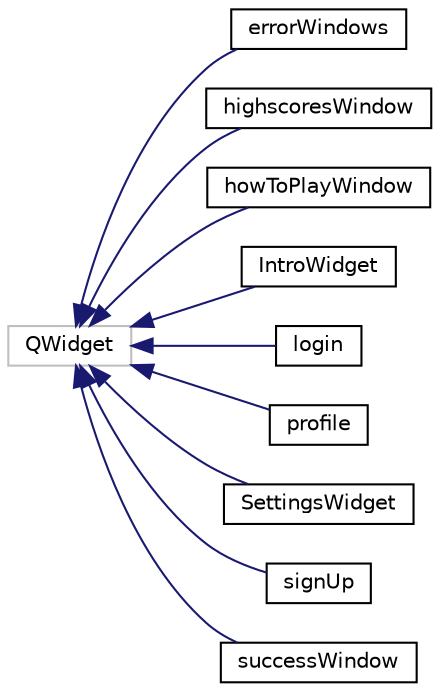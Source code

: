 digraph "Graphical Class Hierarchy"
{
  edge [fontname="Helvetica",fontsize="10",labelfontname="Helvetica",labelfontsize="10"];
  node [fontname="Helvetica",fontsize="10",shape=record];
  rankdir="LR";
  Node1 [label="QWidget",height=0.2,width=0.4,color="grey75", fillcolor="white", style="filled"];
  Node1 -> Node0 [dir="back",color="midnightblue",fontsize="10",style="solid",fontname="Helvetica"];
  Node0 [label="errorWindows",height=0.2,width=0.4,color="black", fillcolor="white", style="filled",URL="$classerrorWindows.html"];
  Node1 -> Node3 [dir="back",color="midnightblue",fontsize="10",style="solid",fontname="Helvetica"];
  Node3 [label="highscoresWindow",height=0.2,width=0.4,color="black", fillcolor="white", style="filled",URL="$classhighscoresWindow.html"];
  Node1 -> Node4 [dir="back",color="midnightblue",fontsize="10",style="solid",fontname="Helvetica"];
  Node4 [label="howToPlayWindow",height=0.2,width=0.4,color="black", fillcolor="white", style="filled",URL="$classhowToPlayWindow.html"];
  Node1 -> Node5 [dir="back",color="midnightblue",fontsize="10",style="solid",fontname="Helvetica"];
  Node5 [label="IntroWidget",height=0.2,width=0.4,color="black", fillcolor="white", style="filled",URL="$classIntroWidget.html"];
  Node1 -> Node6 [dir="back",color="midnightblue",fontsize="10",style="solid",fontname="Helvetica"];
  Node6 [label="login",height=0.2,width=0.4,color="black", fillcolor="white", style="filled",URL="$classlogin.html"];
  Node1 -> Node7 [dir="back",color="midnightblue",fontsize="10",style="solid",fontname="Helvetica"];
  Node7 [label="profile",height=0.2,width=0.4,color="black", fillcolor="white", style="filled",URL="$classprofile.html"];
  Node1 -> Node8 [dir="back",color="midnightblue",fontsize="10",style="solid",fontname="Helvetica"];
  Node8 [label="SettingsWidget",height=0.2,width=0.4,color="black", fillcolor="white", style="filled",URL="$classSettingsWidget.html"];
  Node1 -> Node9 [dir="back",color="midnightblue",fontsize="10",style="solid",fontname="Helvetica"];
  Node9 [label="signUp",height=0.2,width=0.4,color="black", fillcolor="white", style="filled",URL="$classsignUp.html"];
  Node1 -> Node10 [dir="back",color="midnightblue",fontsize="10",style="solid",fontname="Helvetica"];
  Node10 [label="successWindow",height=0.2,width=0.4,color="black", fillcolor="white", style="filled",URL="$classsuccessWindow.html"];
}

